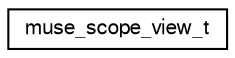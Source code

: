 digraph "Graphical Class Hierarchy"
{
  edge [fontname="FreeSans",fontsize="10",labelfontname="FreeSans",labelfontsize="10"];
  node [fontname="FreeSans",fontsize="10",shape=record];
  rankdir="LR";
  Node1 [label="muse_scope_view_t",height=0.2,width=0.4,color="black", fillcolor="white", style="filled",URL="$structmuse__scope__view__t.html",tooltip="An object can expose a scope view (id = &#39;scop&#39;) if it defines some special bindings within the scope ..."];
}
